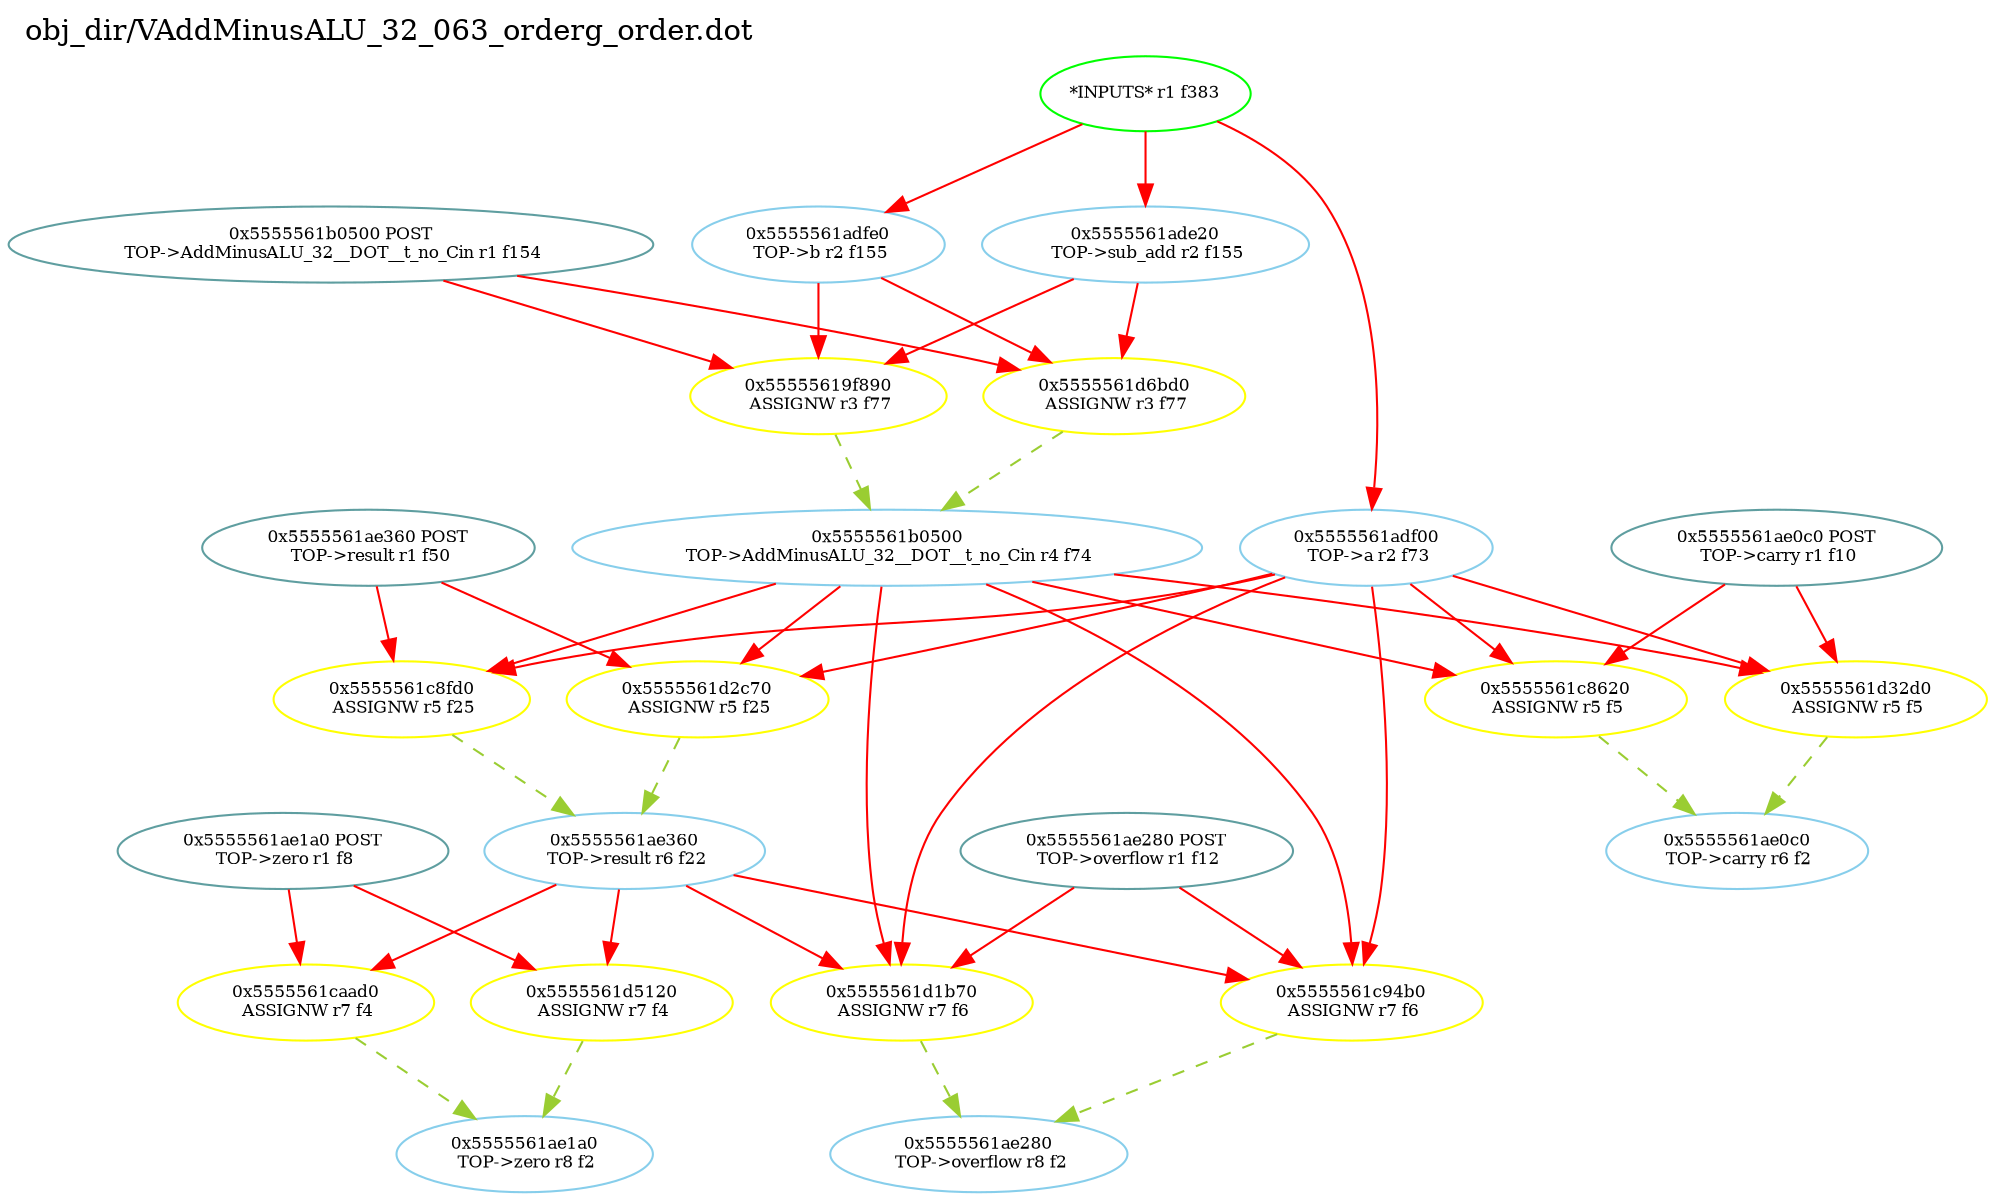 digraph v3graph {
	graph	[label="obj_dir/VAddMinusALU_32_063_orderg_order.dot",
		 labelloc=t, labeljust=l,
		 //size="7.5,10",
		 rankdir=TB];
	n0x5555561adc60_0	[fontsize=8 label="0x5555561ae1a0 POST\n TOP->zero r1 f8", color=CadetBlue];
	n0x5555561adc60_1	[fontsize=8 label="0x5555561ae0c0 POST\n TOP->carry r1 f10", color=CadetBlue];
	n0x5555561adc60_2	[fontsize=8 label="0x5555561ae280 POST\n TOP->overflow r1 f12", color=CadetBlue];
	n0x5555561adc60_3	[fontsize=8 label="0x5555561ae360 POST\n TOP->result r1 f50", color=CadetBlue];
	n0x5555561adc60_4	[fontsize=8 label="0x5555561b0500 POST\n TOP->AddMinusALU_32__DOT__t_no_Cin r1 f154", color=CadetBlue];
	n5	[fontsize=8 label="*INPUTS* r1 f383", color=green];
	n0x5555561adc60_6	[fontsize=8 label="0x5555561adf00\n TOP->a r2 f73", color=skyblue];
	n0x5555561adc60_7	[fontsize=8 label="0x5555561ade20\n TOP->sub_add r2 f155", color=skyblue];
	n0x5555561adc60_8	[fontsize=8 label="0x5555561adfe0\n TOP->b r2 f155", color=skyblue];
	n0x5555561adc60_9	[fontsize=8 label="0x55555619f890\n ASSIGNW r3 f77", color=yellow];
	n0x5555561adc60_10	[fontsize=8 label="0x5555561d6bd0\n ASSIGNW r3 f77", color=yellow];
	n0x5555561adc60_11	[fontsize=8 label="0x5555561b0500\n TOP->AddMinusALU_32__DOT__t_no_Cin r4 f74", color=skyblue];
	n0x5555561adc60_12	[fontsize=8 label="0x5555561c8620\n ASSIGNW r5 f5", color=yellow];
	n0x5555561adc60_13	[fontsize=8 label="0x5555561d32d0\n ASSIGNW r5 f5", color=yellow];
	n0x5555561adc60_14	[fontsize=8 label="0x5555561c8fd0\n ASSIGNW r5 f25", color=yellow];
	n0x5555561adc60_15	[fontsize=8 label="0x5555561d2c70\n ASSIGNW r5 f25", color=yellow];
	n0x5555561adc60_16	[fontsize=8 label="0x5555561ae0c0\n TOP->carry r6 f2", color=skyblue];
	n0x5555561adc60_17	[fontsize=8 label="0x5555561ae360\n TOP->result r6 f22", color=skyblue];
	n0x5555561adc60_18	[fontsize=8 label="0x5555561caad0\n ASSIGNW r7 f4", color=yellow];
	n0x5555561adc60_19	[fontsize=8 label="0x5555561d5120\n ASSIGNW r7 f4", color=yellow];
	n0x5555561adc60_20	[fontsize=8 label="0x5555561c94b0\n ASSIGNW r7 f6", color=yellow];
	n0x5555561adc60_21	[fontsize=8 label="0x5555561d1b70\n ASSIGNW r7 f6", color=yellow];
	n0x5555561adc60_22	[fontsize=8 label="0x5555561ae280\n TOP->overflow r8 f2", color=skyblue];
	n0x5555561adc60_23	[fontsize=8 label="0x5555561ae1a0\n TOP->zero r8 f2", color=skyblue];
	n0x5555561adc60_0 -> n0x5555561adc60_18 [fontsize=8 label="" weight=2 color=red];
	n0x5555561adc60_0 -> n0x5555561adc60_19 [fontsize=8 label="" weight=2 color=red];
	n0x5555561adc60_1 -> n0x5555561adc60_12 [fontsize=8 label="" weight=2 color=red];
	n0x5555561adc60_1 -> n0x5555561adc60_13 [fontsize=8 label="" weight=2 color=red];
	n0x5555561adc60_2 -> n0x5555561adc60_20 [fontsize=8 label="" weight=2 color=red];
	n0x5555561adc60_2 -> n0x5555561adc60_21 [fontsize=8 label="" weight=2 color=red];
	n0x5555561adc60_3 -> n0x5555561adc60_14 [fontsize=8 label="" weight=2 color=red];
	n0x5555561adc60_3 -> n0x5555561adc60_15 [fontsize=8 label="" weight=2 color=red];
	n0x5555561adc60_4 -> n0x5555561adc60_9 [fontsize=8 label="" weight=2 color=red];
	n0x5555561adc60_4 -> n0x5555561adc60_10 [fontsize=8 label="" weight=2 color=red];
	n5 -> n0x5555561adc60_6 [fontsize=8 label="" weight=1 color=red];
	n5 -> n0x5555561adc60_7 [fontsize=8 label="" weight=1 color=red];
	n5 -> n0x5555561adc60_8 [fontsize=8 label="" weight=1 color=red];
	n0x5555561adc60_6 -> n0x5555561adc60_12 [fontsize=8 label="" weight=8 color=red];
	n0x5555561adc60_6 -> n0x5555561adc60_13 [fontsize=8 label="" weight=8 color=red];
	n0x5555561adc60_6 -> n0x5555561adc60_14 [fontsize=8 label="" weight=8 color=red];
	n0x5555561adc60_6 -> n0x5555561adc60_15 [fontsize=8 label="" weight=8 color=red];
	n0x5555561adc60_6 -> n0x5555561adc60_20 [fontsize=8 label="" weight=8 color=red];
	n0x5555561adc60_6 -> n0x5555561adc60_21 [fontsize=8 label="" weight=8 color=red];
	n0x5555561adc60_7 -> n0x5555561adc60_9 [fontsize=8 label="" weight=8 color=red];
	n0x5555561adc60_7 -> n0x5555561adc60_10 [fontsize=8 label="" weight=8 color=red];
	n0x5555561adc60_8 -> n0x5555561adc60_9 [fontsize=8 label="" weight=8 color=red];
	n0x5555561adc60_8 -> n0x5555561adc60_10 [fontsize=8 label="" weight=8 color=red];
	n0x5555561adc60_9 -> n0x5555561adc60_11 [fontsize=8 label="" weight=1 color=yellowGreen style=dashed];
	n0x5555561adc60_10 -> n0x5555561adc60_11 [fontsize=8 label="" weight=1 color=yellowGreen style=dashed];
	n0x5555561adc60_11 -> n0x5555561adc60_12 [fontsize=8 label="" weight=8 color=red];
	n0x5555561adc60_11 -> n0x5555561adc60_13 [fontsize=8 label="" weight=8 color=red];
	n0x5555561adc60_11 -> n0x5555561adc60_14 [fontsize=8 label="" weight=8 color=red];
	n0x5555561adc60_11 -> n0x5555561adc60_15 [fontsize=8 label="" weight=8 color=red];
	n0x5555561adc60_11 -> n0x5555561adc60_20 [fontsize=8 label="" weight=8 color=red];
	n0x5555561adc60_11 -> n0x5555561adc60_21 [fontsize=8 label="" weight=8 color=red];
	n0x5555561adc60_12 -> n0x5555561adc60_16 [fontsize=8 label="" weight=1 color=yellowGreen style=dashed];
	n0x5555561adc60_13 -> n0x5555561adc60_16 [fontsize=8 label="" weight=1 color=yellowGreen style=dashed];
	n0x5555561adc60_14 -> n0x5555561adc60_17 [fontsize=8 label="" weight=1 color=yellowGreen style=dashed];
	n0x5555561adc60_15 -> n0x5555561adc60_17 [fontsize=8 label="" weight=1 color=yellowGreen style=dashed];
	n0x5555561adc60_17 -> n0x5555561adc60_18 [fontsize=8 label="" weight=8 color=red];
	n0x5555561adc60_17 -> n0x5555561adc60_19 [fontsize=8 label="" weight=8 color=red];
	n0x5555561adc60_17 -> n0x5555561adc60_20 [fontsize=8 label="" weight=8 color=red];
	n0x5555561adc60_17 -> n0x5555561adc60_21 [fontsize=8 label="" weight=8 color=red];
	n0x5555561adc60_18 -> n0x5555561adc60_23 [fontsize=8 label="" weight=1 color=yellowGreen style=dashed];
	n0x5555561adc60_19 -> n0x5555561adc60_23 [fontsize=8 label="" weight=1 color=yellowGreen style=dashed];
	n0x5555561adc60_20 -> n0x5555561adc60_22 [fontsize=8 label="" weight=1 color=yellowGreen style=dashed];
	n0x5555561adc60_21 -> n0x5555561adc60_22 [fontsize=8 label="" weight=1 color=yellowGreen style=dashed];
}

